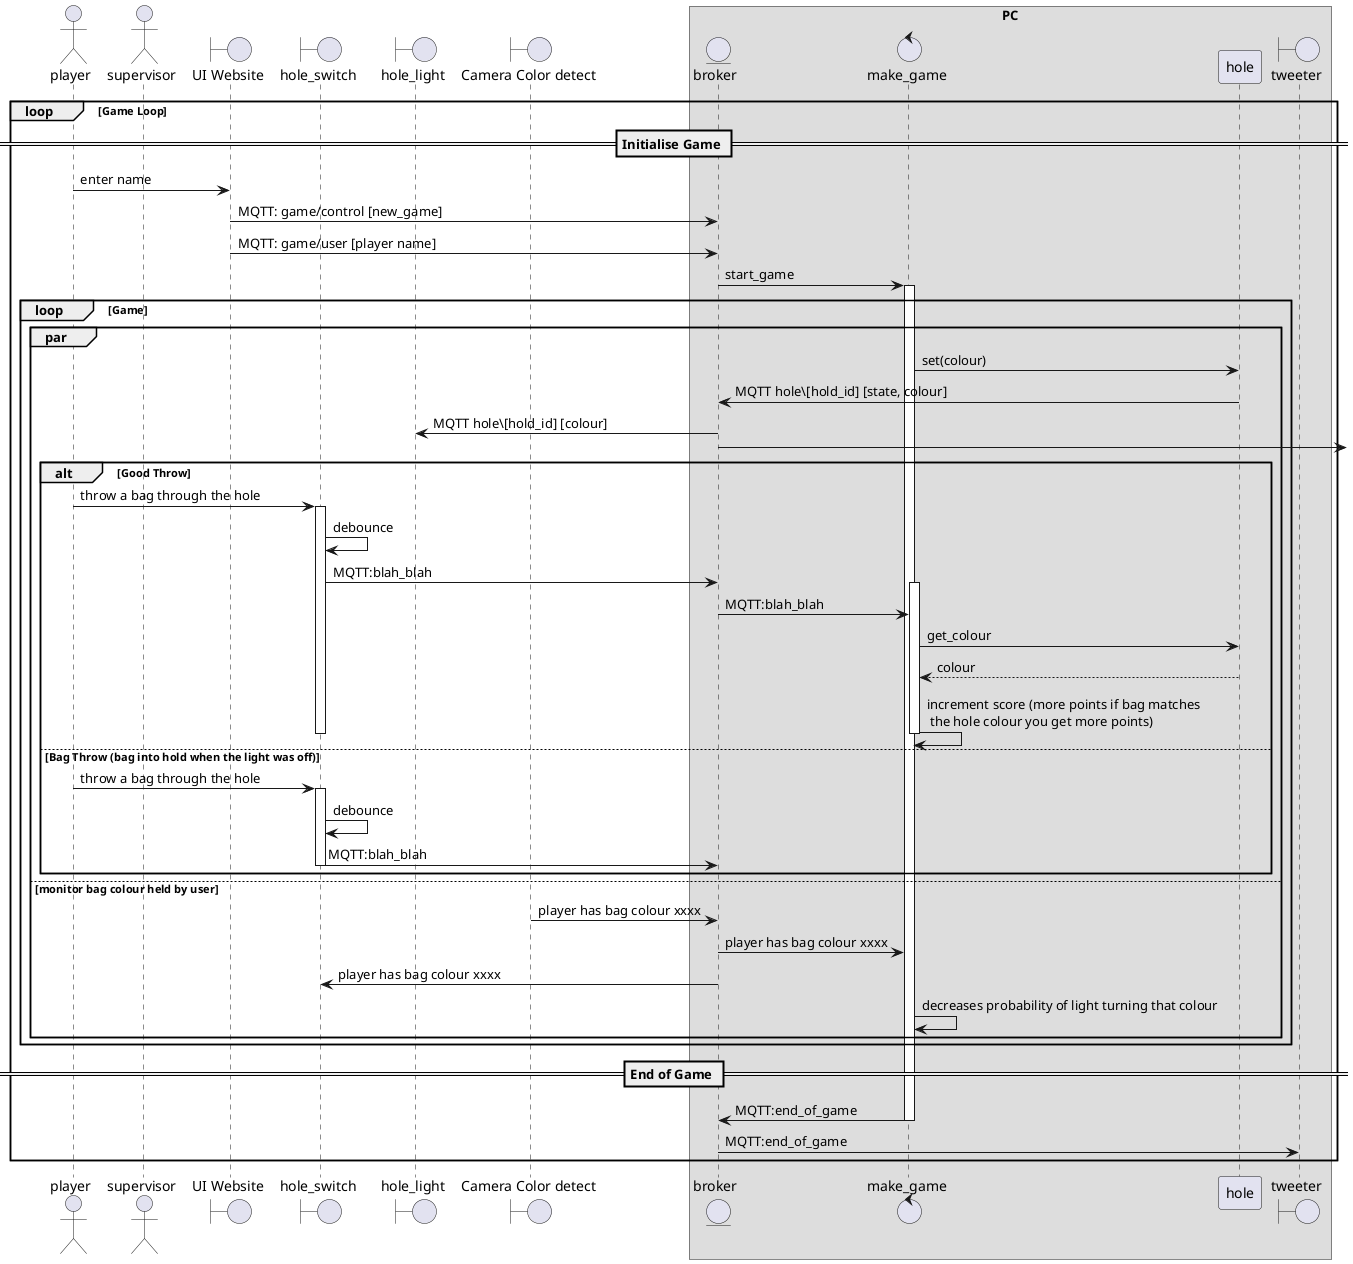 @startuml
'https://plantuml.com/sequence-diagram

actor player
actor supervisor
boundary ui as "UI Website"
boundary hole_switch
boundary hole_light
boundary bag_detector as "Camera Color detect"
box PC
entity broker
control make_game
participant hole
boundary tweeter
end box

loop Game Loop
== Initialise Game ==
player -> ui : enter name
ui -> broker : MQTT: game/control [new_game]
ui -> broker : MQTT: game/user [player name]
broker -> make_game : start_game
activate make_game
    loop Game
        par
        make_game -> hole : set(colour)
        hole -> broker : MQTT hole\[hold_id] [state, colour]
        broker -> hole_light : MQTT hole\[hold_id] [colour]
        broker ->
            alt Good Throw
                player -> hole_switch : throw a bag through the hole
                activate hole_switch
                hole_switch -> hole_switch : debounce
                hole_switch -> broker : MQTT:blah_blah
                activate make_game
                broker -> make_game : MQTT:blah_blah
                make_game -> hole : get_colour
                hole --> make_game : colour
                make_game -> make_game : increment score (more points if bag matches \n the hole colour you get more points)
                deactivate make_game
                deactivate hole_switch
            else Bag Throw (bag into hold when the light was off)
                player -> hole_switch : throw a bag through the hole
                activate hole_switch
                hole_switch -> hole_switch : debounce
                hole_switch -> broker : MQTT:blah_blah
                deactivate hole_switch
            end
        else monitor bag colour held by user
        bag_detector -> broker : player has bag colour xxxx
        broker -> make_game : player has bag colour xxxx
        broker -> hole_switch : player has bag colour xxxx
        make_game -> make_game : decreases probability of light turning that colour
        end par
    end loop
== End of Game ==
make_game -> broker : MQTT:end_of_game
deactivate make_game
broker -> tweeter : MQTT:end_of_game

end loop




@enduml